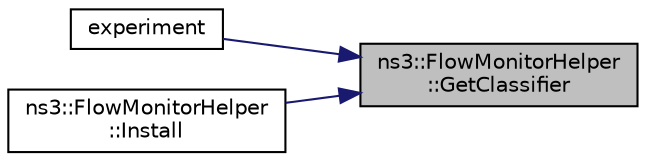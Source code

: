 digraph "ns3::FlowMonitorHelper::GetClassifier"
{
 // LATEX_PDF_SIZE
  edge [fontname="Helvetica",fontsize="10",labelfontname="Helvetica",labelfontsize="10"];
  node [fontname="Helvetica",fontsize="10",shape=record];
  rankdir="RL";
  Node1 [label="ns3::FlowMonitorHelper\l::GetClassifier",height=0.2,width=0.4,color="black", fillcolor="grey75", style="filled", fontcolor="black",tooltip="Retrieve the FlowClassifier object for IPv4 created by the Install* methods."];
  Node1 -> Node2 [dir="back",color="midnightblue",fontsize="10",style="solid",fontname="Helvetica"];
  Node2 [label="experiment",height=0.2,width=0.4,color="black", fillcolor="white", style="filled",URL="$wifi-hidden-terminal_8cc.html#a4d9a43e69370abe646152c76678d24ed",tooltip="Run single 10 seconds experiment."];
  Node1 -> Node3 [dir="back",color="midnightblue",fontsize="10",style="solid",fontname="Helvetica"];
  Node3 [label="ns3::FlowMonitorHelper\l::Install",height=0.2,width=0.4,color="black", fillcolor="white", style="filled",URL="$classns3_1_1_flow_monitor_helper.html#ae07a9261fad2a9b941be785be4977f0b",tooltip="Enable flow monitoring on a single node."];
}
